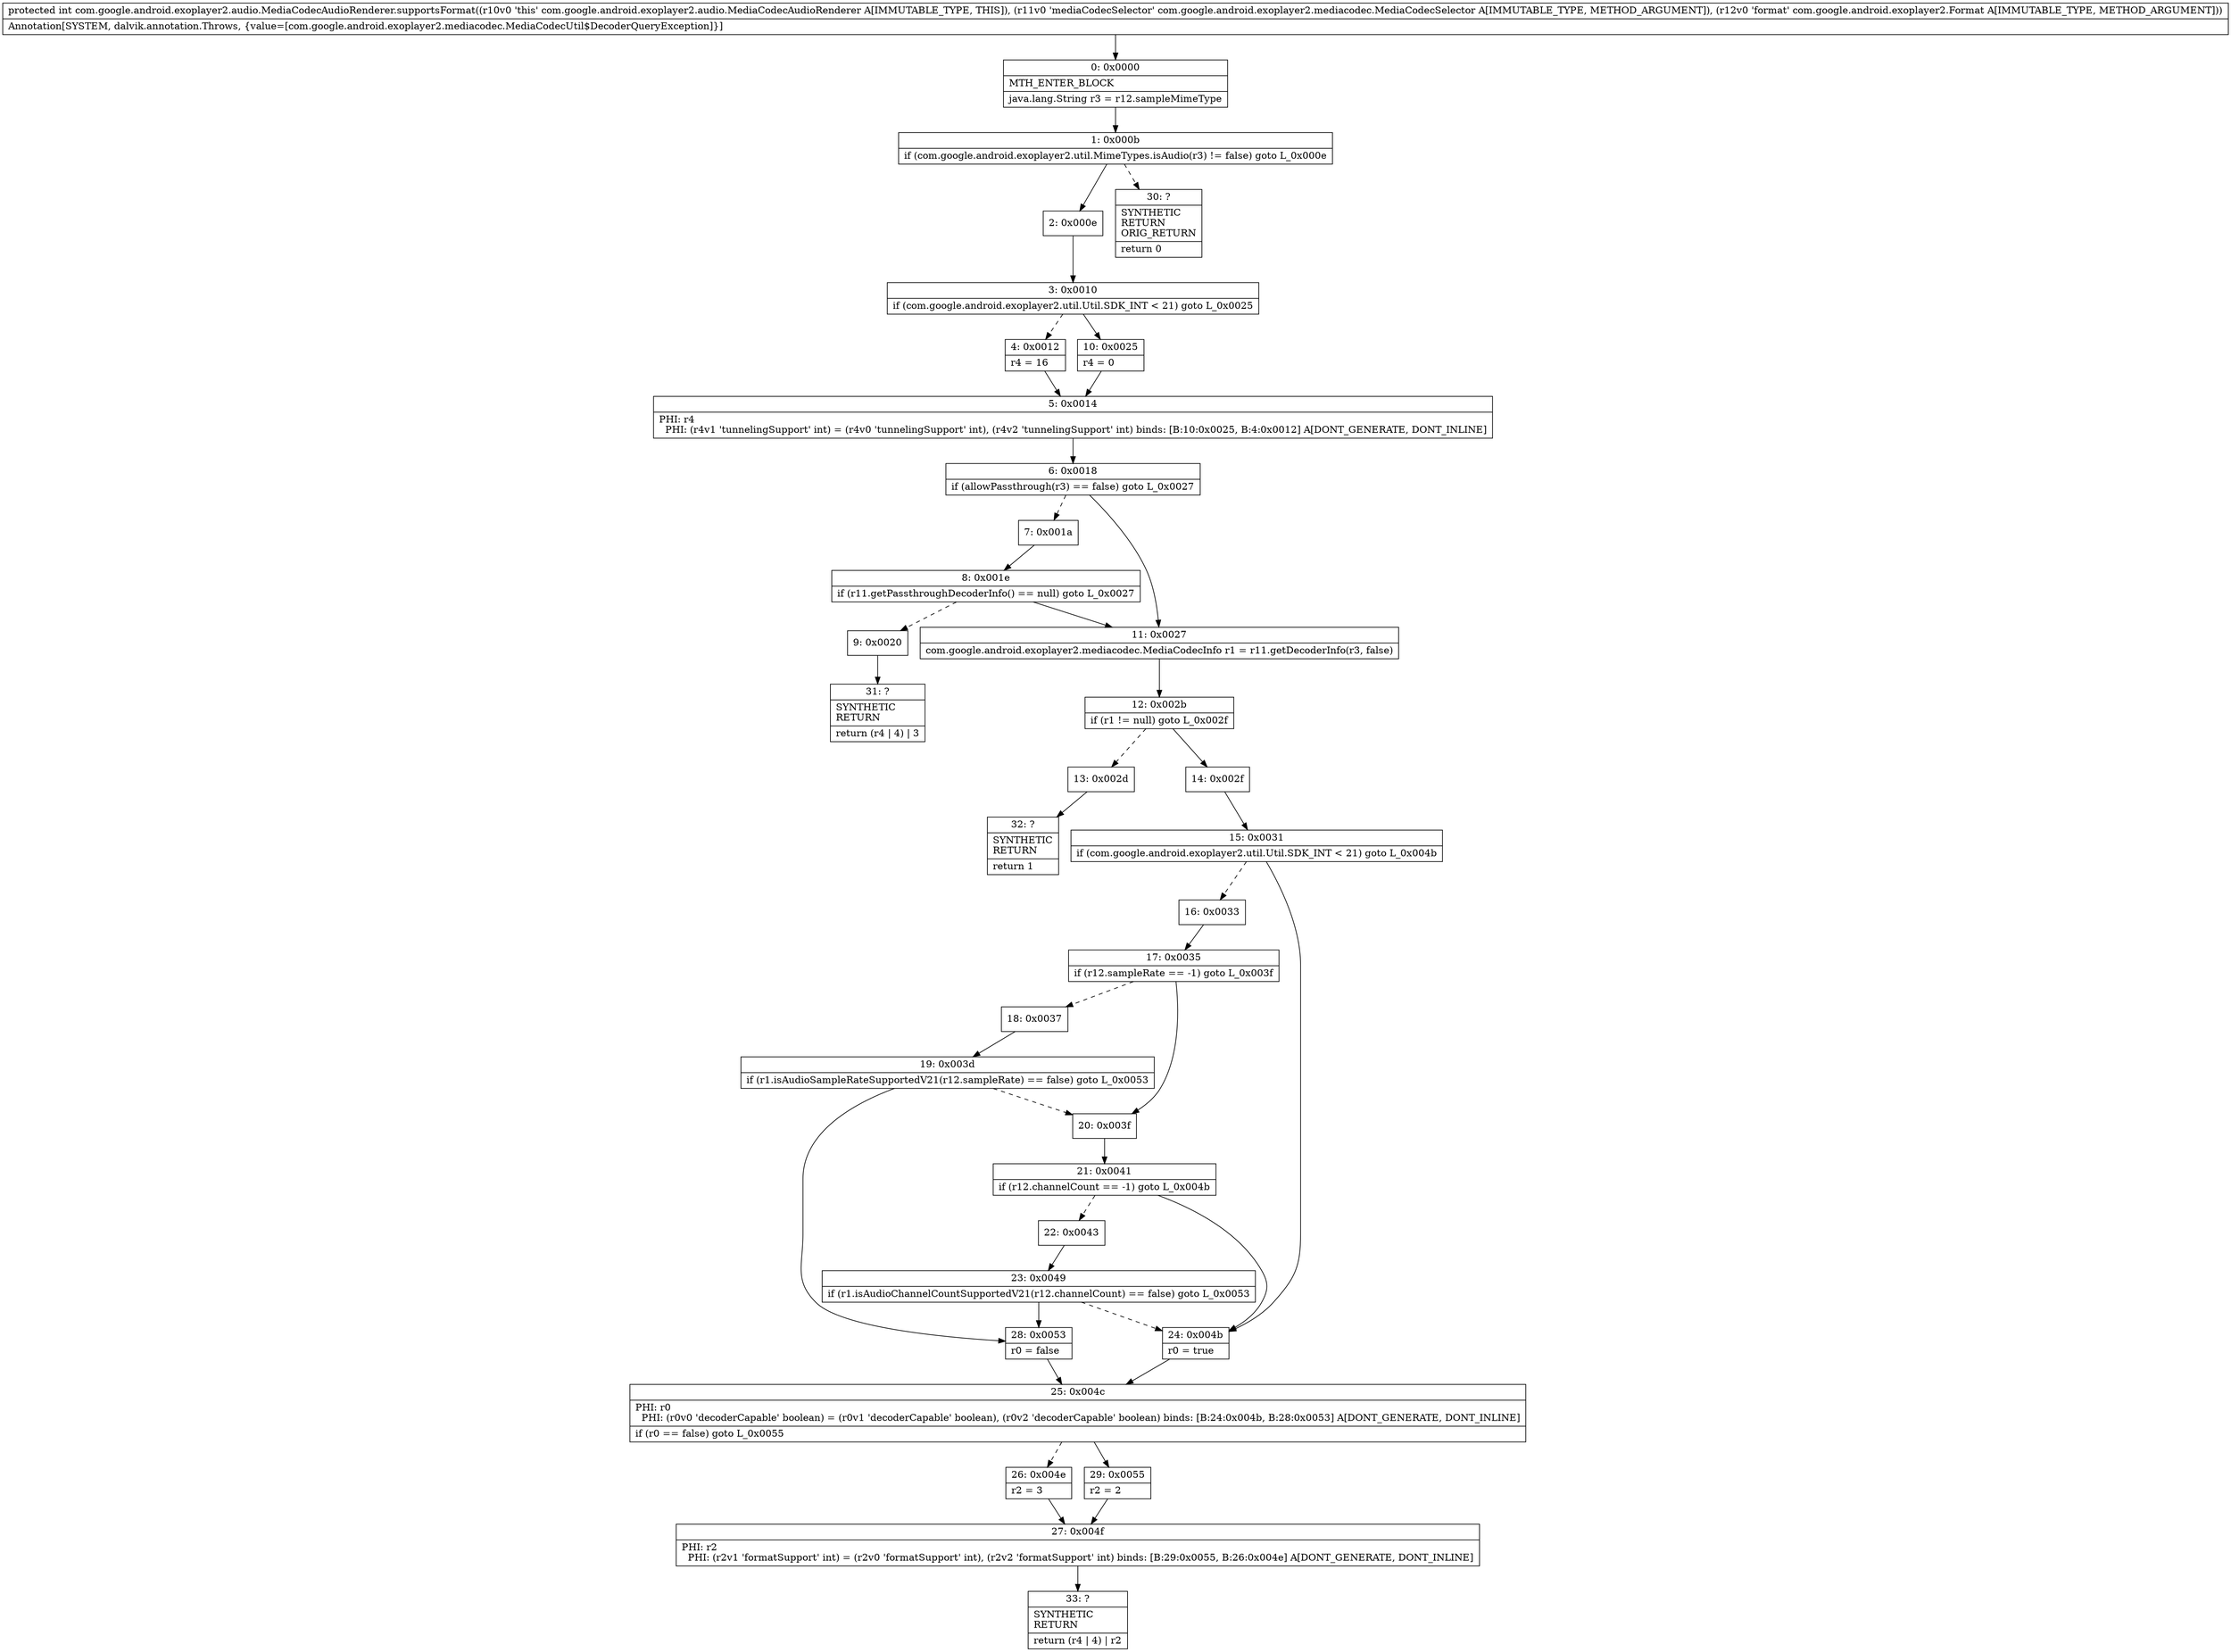 digraph "CFG forcom.google.android.exoplayer2.audio.MediaCodecAudioRenderer.supportsFormat(Lcom\/google\/android\/exoplayer2\/mediacodec\/MediaCodecSelector;Lcom\/google\/android\/exoplayer2\/Format;)I" {
Node_0 [shape=record,label="{0\:\ 0x0000|MTH_ENTER_BLOCK\l|java.lang.String r3 = r12.sampleMimeType\l}"];
Node_1 [shape=record,label="{1\:\ 0x000b|if (com.google.android.exoplayer2.util.MimeTypes.isAudio(r3) != false) goto L_0x000e\l}"];
Node_2 [shape=record,label="{2\:\ 0x000e}"];
Node_3 [shape=record,label="{3\:\ 0x0010|if (com.google.android.exoplayer2.util.Util.SDK_INT \< 21) goto L_0x0025\l}"];
Node_4 [shape=record,label="{4\:\ 0x0012|r4 = 16\l}"];
Node_5 [shape=record,label="{5\:\ 0x0014|PHI: r4 \l  PHI: (r4v1 'tunnelingSupport' int) = (r4v0 'tunnelingSupport' int), (r4v2 'tunnelingSupport' int) binds: [B:10:0x0025, B:4:0x0012] A[DONT_GENERATE, DONT_INLINE]\l}"];
Node_6 [shape=record,label="{6\:\ 0x0018|if (allowPassthrough(r3) == false) goto L_0x0027\l}"];
Node_7 [shape=record,label="{7\:\ 0x001a}"];
Node_8 [shape=record,label="{8\:\ 0x001e|if (r11.getPassthroughDecoderInfo() == null) goto L_0x0027\l}"];
Node_9 [shape=record,label="{9\:\ 0x0020}"];
Node_10 [shape=record,label="{10\:\ 0x0025|r4 = 0\l}"];
Node_11 [shape=record,label="{11\:\ 0x0027|com.google.android.exoplayer2.mediacodec.MediaCodecInfo r1 = r11.getDecoderInfo(r3, false)\l}"];
Node_12 [shape=record,label="{12\:\ 0x002b|if (r1 != null) goto L_0x002f\l}"];
Node_13 [shape=record,label="{13\:\ 0x002d}"];
Node_14 [shape=record,label="{14\:\ 0x002f}"];
Node_15 [shape=record,label="{15\:\ 0x0031|if (com.google.android.exoplayer2.util.Util.SDK_INT \< 21) goto L_0x004b\l}"];
Node_16 [shape=record,label="{16\:\ 0x0033}"];
Node_17 [shape=record,label="{17\:\ 0x0035|if (r12.sampleRate == \-1) goto L_0x003f\l}"];
Node_18 [shape=record,label="{18\:\ 0x0037}"];
Node_19 [shape=record,label="{19\:\ 0x003d|if (r1.isAudioSampleRateSupportedV21(r12.sampleRate) == false) goto L_0x0053\l}"];
Node_20 [shape=record,label="{20\:\ 0x003f}"];
Node_21 [shape=record,label="{21\:\ 0x0041|if (r12.channelCount == \-1) goto L_0x004b\l}"];
Node_22 [shape=record,label="{22\:\ 0x0043}"];
Node_23 [shape=record,label="{23\:\ 0x0049|if (r1.isAudioChannelCountSupportedV21(r12.channelCount) == false) goto L_0x0053\l}"];
Node_24 [shape=record,label="{24\:\ 0x004b|r0 = true\l}"];
Node_25 [shape=record,label="{25\:\ 0x004c|PHI: r0 \l  PHI: (r0v0 'decoderCapable' boolean) = (r0v1 'decoderCapable' boolean), (r0v2 'decoderCapable' boolean) binds: [B:24:0x004b, B:28:0x0053] A[DONT_GENERATE, DONT_INLINE]\l|if (r0 == false) goto L_0x0055\l}"];
Node_26 [shape=record,label="{26\:\ 0x004e|r2 = 3\l}"];
Node_27 [shape=record,label="{27\:\ 0x004f|PHI: r2 \l  PHI: (r2v1 'formatSupport' int) = (r2v0 'formatSupport' int), (r2v2 'formatSupport' int) binds: [B:29:0x0055, B:26:0x004e] A[DONT_GENERATE, DONT_INLINE]\l}"];
Node_28 [shape=record,label="{28\:\ 0x0053|r0 = false\l}"];
Node_29 [shape=record,label="{29\:\ 0x0055|r2 = 2\l}"];
Node_30 [shape=record,label="{30\:\ ?|SYNTHETIC\lRETURN\lORIG_RETURN\l|return 0\l}"];
Node_31 [shape=record,label="{31\:\ ?|SYNTHETIC\lRETURN\l|return (r4 \| 4) \| 3\l}"];
Node_32 [shape=record,label="{32\:\ ?|SYNTHETIC\lRETURN\l|return 1\l}"];
Node_33 [shape=record,label="{33\:\ ?|SYNTHETIC\lRETURN\l|return (r4 \| 4) \| r2\l}"];
MethodNode[shape=record,label="{protected int com.google.android.exoplayer2.audio.MediaCodecAudioRenderer.supportsFormat((r10v0 'this' com.google.android.exoplayer2.audio.MediaCodecAudioRenderer A[IMMUTABLE_TYPE, THIS]), (r11v0 'mediaCodecSelector' com.google.android.exoplayer2.mediacodec.MediaCodecSelector A[IMMUTABLE_TYPE, METHOD_ARGUMENT]), (r12v0 'format' com.google.android.exoplayer2.Format A[IMMUTABLE_TYPE, METHOD_ARGUMENT]))  | Annotation[SYSTEM, dalvik.annotation.Throws, \{value=[com.google.android.exoplayer2.mediacodec.MediaCodecUtil$DecoderQueryException]\}]\l}"];
MethodNode -> Node_0;
Node_0 -> Node_1;
Node_1 -> Node_2;
Node_1 -> Node_30[style=dashed];
Node_2 -> Node_3;
Node_3 -> Node_4[style=dashed];
Node_3 -> Node_10;
Node_4 -> Node_5;
Node_5 -> Node_6;
Node_6 -> Node_7[style=dashed];
Node_6 -> Node_11;
Node_7 -> Node_8;
Node_8 -> Node_9[style=dashed];
Node_8 -> Node_11;
Node_9 -> Node_31;
Node_10 -> Node_5;
Node_11 -> Node_12;
Node_12 -> Node_13[style=dashed];
Node_12 -> Node_14;
Node_13 -> Node_32;
Node_14 -> Node_15;
Node_15 -> Node_16[style=dashed];
Node_15 -> Node_24;
Node_16 -> Node_17;
Node_17 -> Node_18[style=dashed];
Node_17 -> Node_20;
Node_18 -> Node_19;
Node_19 -> Node_20[style=dashed];
Node_19 -> Node_28;
Node_20 -> Node_21;
Node_21 -> Node_22[style=dashed];
Node_21 -> Node_24;
Node_22 -> Node_23;
Node_23 -> Node_24[style=dashed];
Node_23 -> Node_28;
Node_24 -> Node_25;
Node_25 -> Node_26[style=dashed];
Node_25 -> Node_29;
Node_26 -> Node_27;
Node_27 -> Node_33;
Node_28 -> Node_25;
Node_29 -> Node_27;
}

